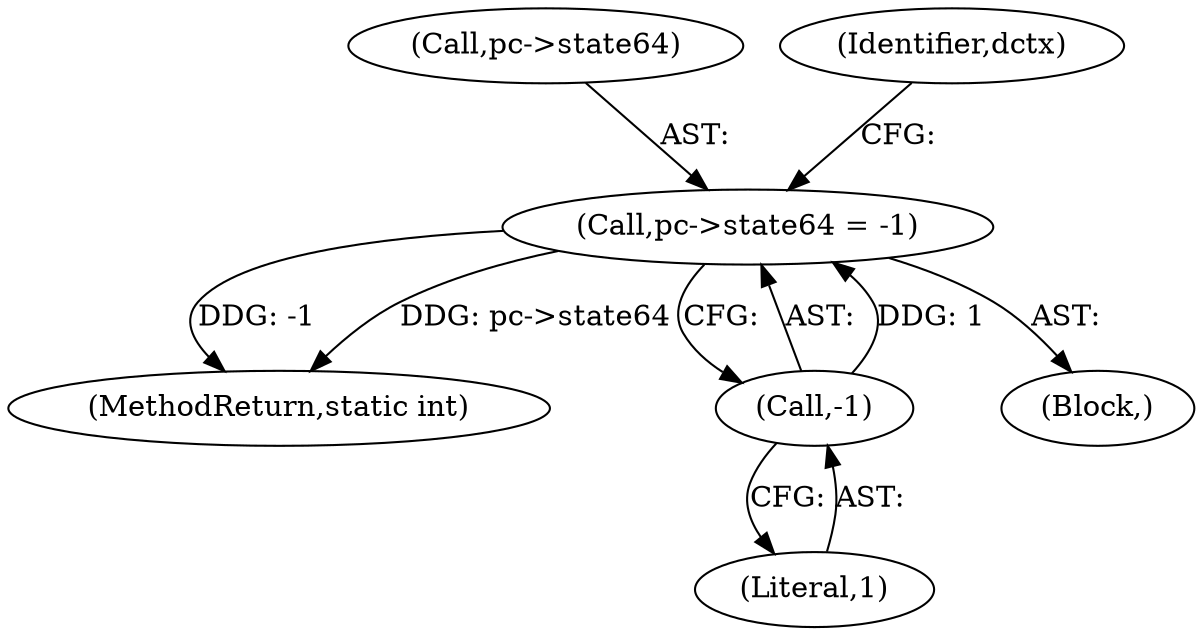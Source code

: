 digraph "0_FFmpeg_31c1c0b46a7021802c3d1d18039fca30dba5a14e@pointer" {
"1000345" [label="(Call,pc->state64 = -1)"];
"1000349" [label="(Call,-1)"];
"1000345" [label="(Call,pc->state64 = -1)"];
"1000459" [label="(MethodReturn,static int)"];
"1000333" [label="(Block,)"];
"1000346" [label="(Call,pc->state64)"];
"1000350" [label="(Literal,1)"];
"1000349" [label="(Call,-1)"];
"1000353" [label="(Identifier,dctx)"];
"1000345" -> "1000333"  [label="AST: "];
"1000345" -> "1000349"  [label="CFG: "];
"1000346" -> "1000345"  [label="AST: "];
"1000349" -> "1000345"  [label="AST: "];
"1000353" -> "1000345"  [label="CFG: "];
"1000345" -> "1000459"  [label="DDG: -1"];
"1000345" -> "1000459"  [label="DDG: pc->state64"];
"1000349" -> "1000345"  [label="DDG: 1"];
"1000349" -> "1000350"  [label="CFG: "];
"1000350" -> "1000349"  [label="AST: "];
}
